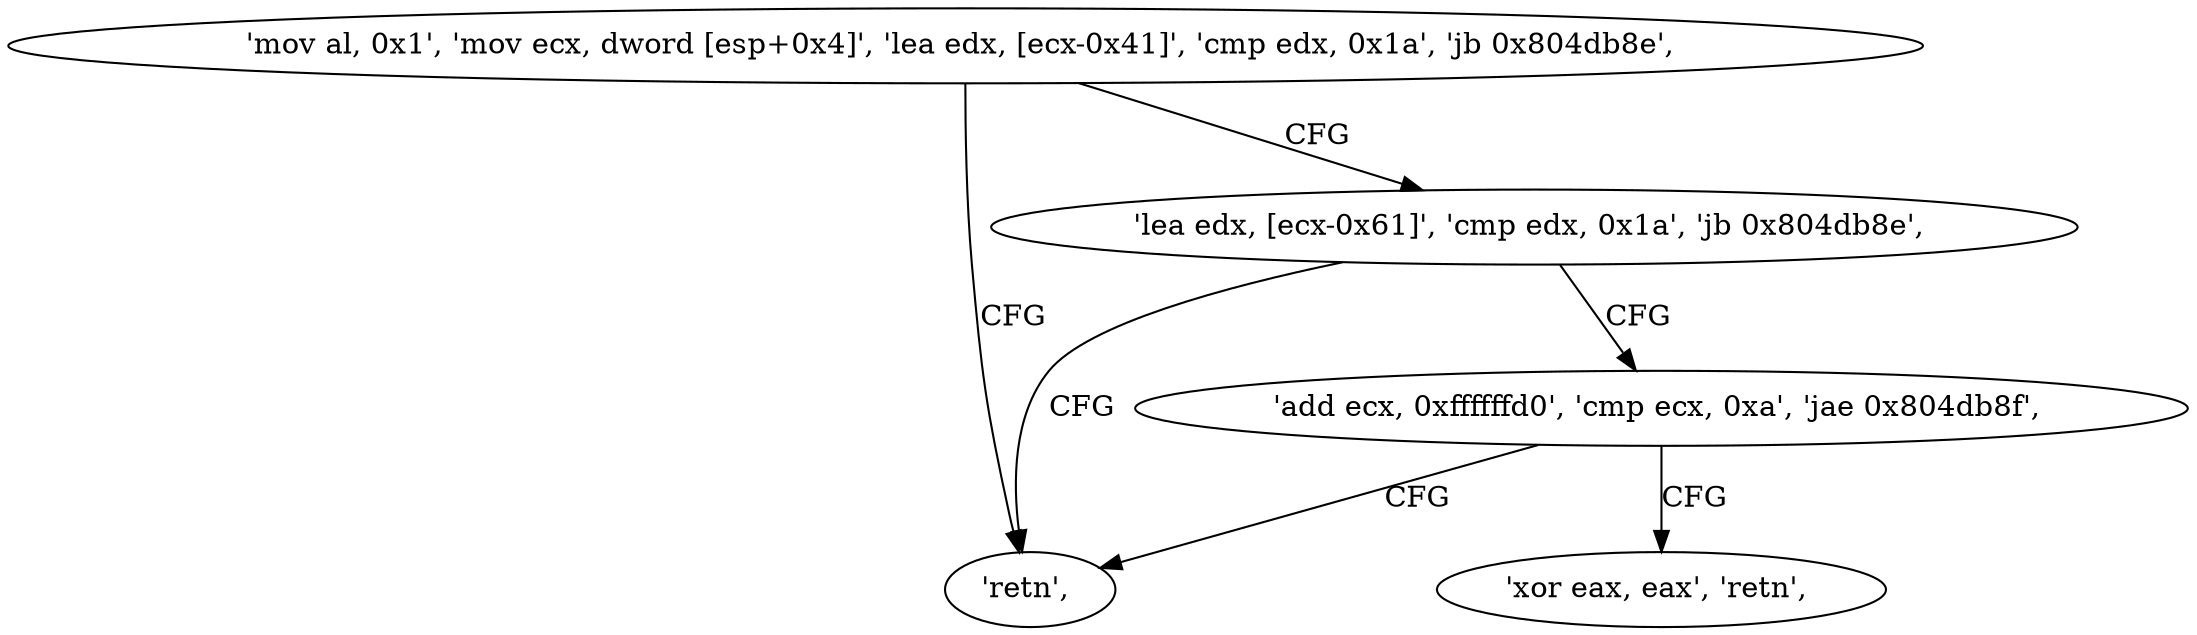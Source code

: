digraph "func" {
"134536048" [label = "'mov al, 0x1', 'mov ecx, dword [esp+0x4]', 'lea edx, [ecx-0x41]', 'cmp edx, 0x1a', 'jb 0x804db8e', " ]
"134536078" [label = "'retn', " ]
"134536062" [label = "'lea edx, [ecx-0x61]', 'cmp edx, 0x1a', 'jb 0x804db8e', " ]
"134536070" [label = "'add ecx, 0xffffffd0', 'cmp ecx, 0xa', 'jae 0x804db8f', " ]
"134536079" [label = "'xor eax, eax', 'retn', " ]
"134536048" -> "134536078" [ label = "CFG" ]
"134536048" -> "134536062" [ label = "CFG" ]
"134536062" -> "134536078" [ label = "CFG" ]
"134536062" -> "134536070" [ label = "CFG" ]
"134536070" -> "134536079" [ label = "CFG" ]
"134536070" -> "134536078" [ label = "CFG" ]
}
